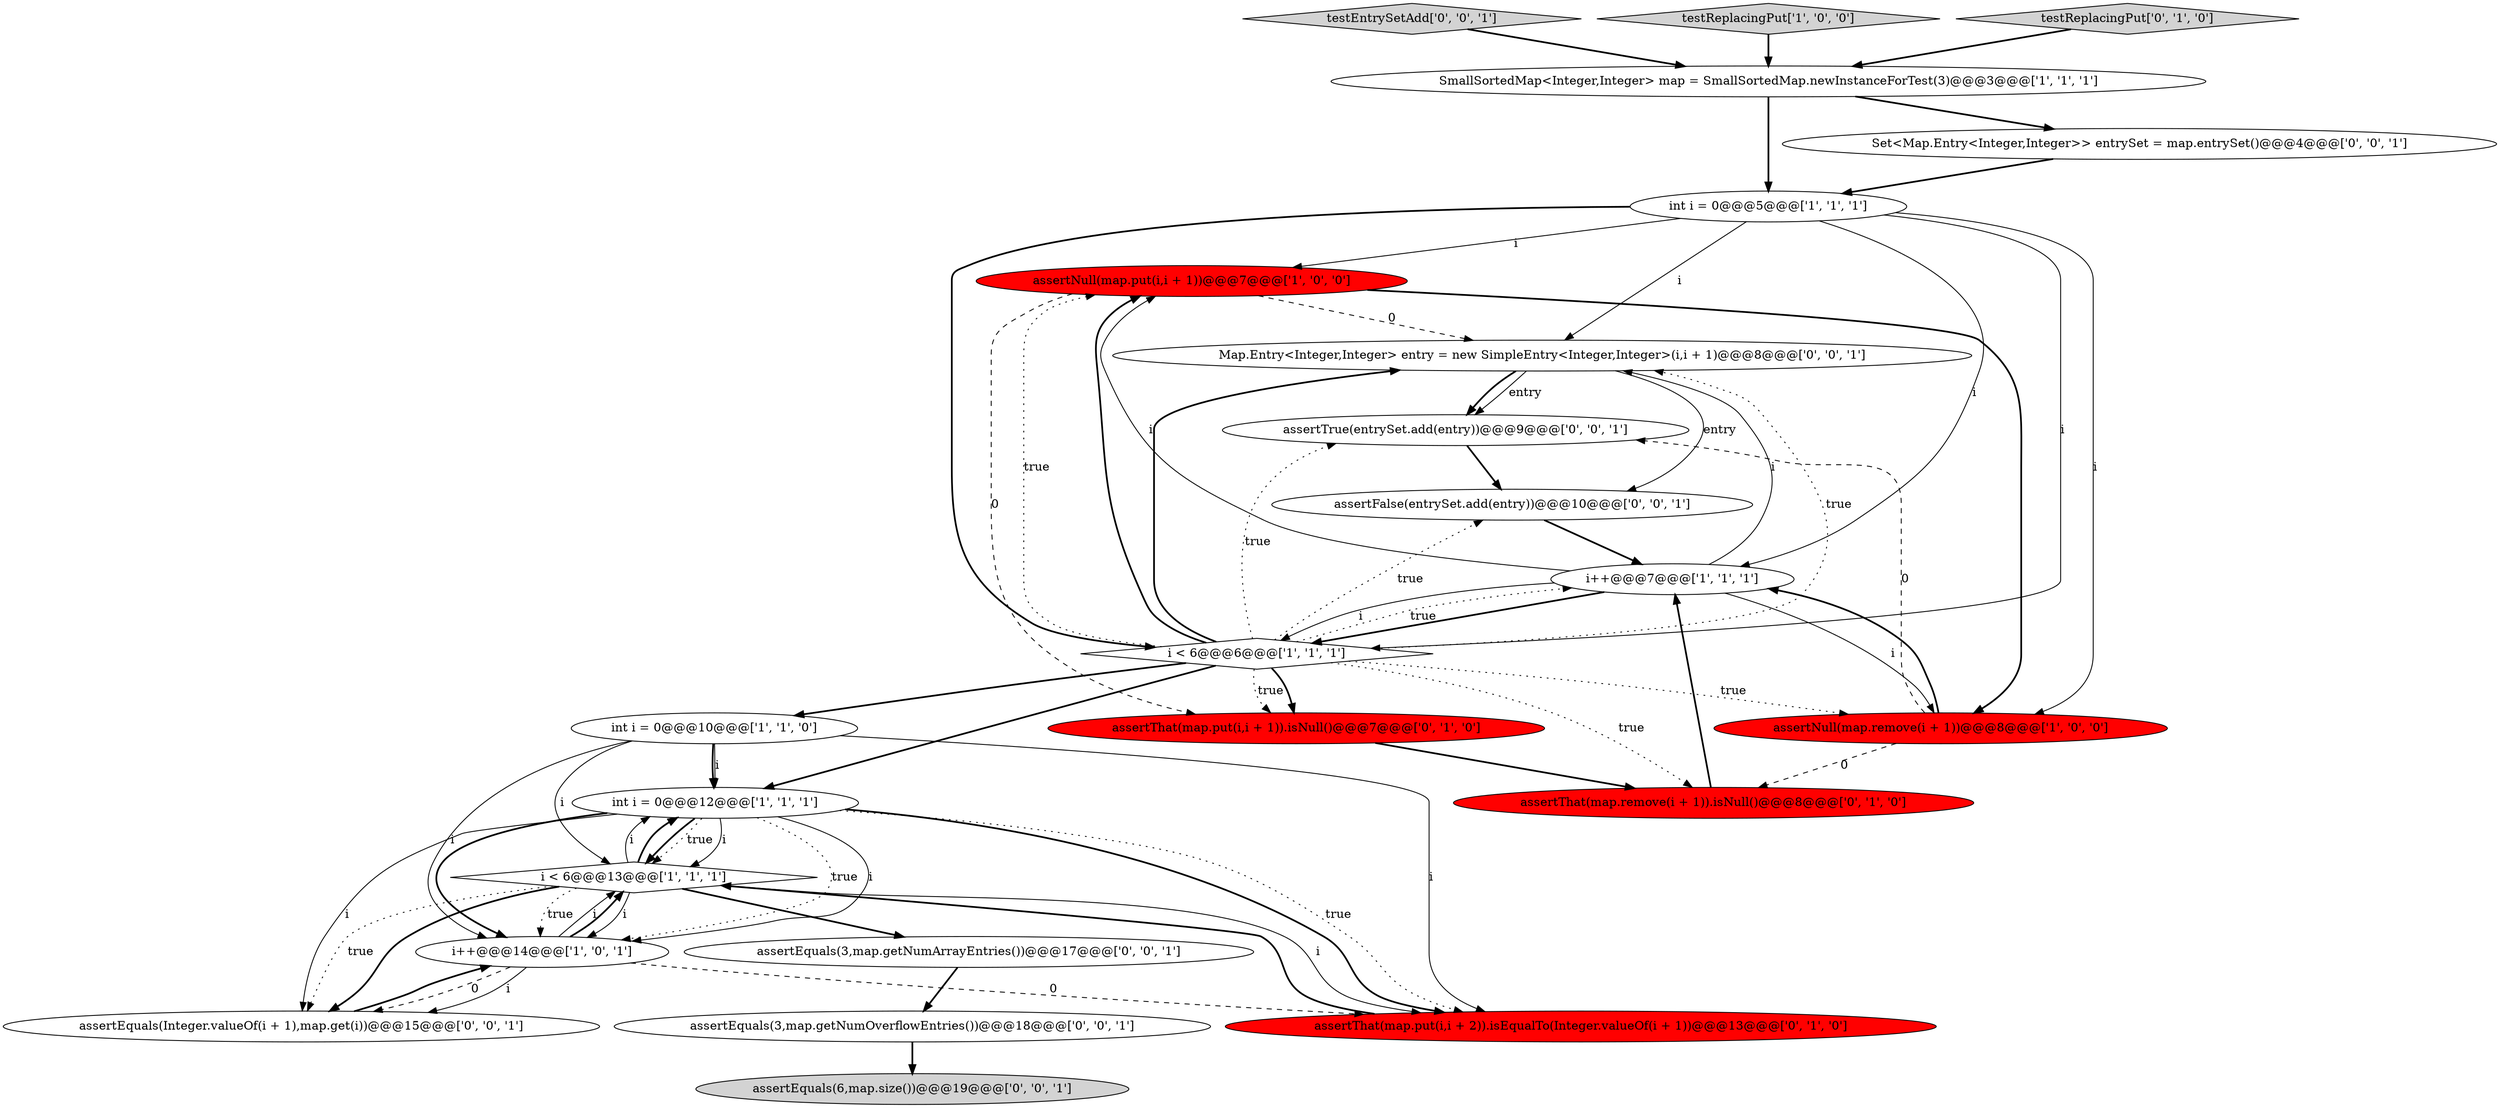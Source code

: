 digraph {
9 [style = filled, label = "assertNull(map.put(i,i + 1))@@@7@@@['1', '0', '0']", fillcolor = red, shape = ellipse image = "AAA1AAABBB1BBB"];
16 [style = filled, label = "assertEquals(6,map.size())@@@19@@@['0', '0', '1']", fillcolor = lightgray, shape = ellipse image = "AAA0AAABBB3BBB"];
18 [style = filled, label = "Map.Entry<Integer,Integer> entry = new SimpleEntry<Integer,Integer>(i,i + 1)@@@8@@@['0', '0', '1']", fillcolor = white, shape = ellipse image = "AAA0AAABBB3BBB"];
7 [style = filled, label = "i < 6@@@13@@@['1', '1', '1']", fillcolor = white, shape = diamond image = "AAA0AAABBB1BBB"];
20 [style = filled, label = "assertTrue(entrySet.add(entry))@@@9@@@['0', '0', '1']", fillcolor = white, shape = ellipse image = "AAA0AAABBB3BBB"];
15 [style = filled, label = "assertEquals(3,map.getNumArrayEntries())@@@17@@@['0', '0', '1']", fillcolor = white, shape = ellipse image = "AAA0AAABBB3BBB"];
0 [style = filled, label = "int i = 0@@@12@@@['1', '1', '1']", fillcolor = white, shape = ellipse image = "AAA0AAABBB1BBB"];
21 [style = filled, label = "assertEquals(3,map.getNumOverflowEntries())@@@18@@@['0', '0', '1']", fillcolor = white, shape = ellipse image = "AAA0AAABBB3BBB"];
6 [style = filled, label = "int i = 0@@@10@@@['1', '1', '0']", fillcolor = white, shape = ellipse image = "AAA0AAABBB1BBB"];
10 [style = filled, label = "i < 6@@@6@@@['1', '1', '1']", fillcolor = white, shape = diamond image = "AAA0AAABBB1BBB"];
4 [style = filled, label = "i++@@@14@@@['1', '0', '1']", fillcolor = white, shape = ellipse image = "AAA0AAABBB1BBB"];
17 [style = filled, label = "assertEquals(Integer.valueOf(i + 1),map.get(i))@@@15@@@['0', '0', '1']", fillcolor = white, shape = ellipse image = "AAA0AAABBB3BBB"];
12 [style = filled, label = "assertThat(map.put(i,i + 1)).isNull()@@@7@@@['0', '1', '0']", fillcolor = red, shape = ellipse image = "AAA1AAABBB2BBB"];
8 [style = filled, label = "SmallSortedMap<Integer,Integer> map = SmallSortedMap.newInstanceForTest(3)@@@3@@@['1', '1', '1']", fillcolor = white, shape = ellipse image = "AAA0AAABBB1BBB"];
23 [style = filled, label = "testEntrySetAdd['0', '0', '1']", fillcolor = lightgray, shape = diamond image = "AAA0AAABBB3BBB"];
11 [style = filled, label = "assertThat(map.remove(i + 1)).isNull()@@@8@@@['0', '1', '0']", fillcolor = red, shape = ellipse image = "AAA1AAABBB2BBB"];
5 [style = filled, label = "int i = 0@@@5@@@['1', '1', '1']", fillcolor = white, shape = ellipse image = "AAA0AAABBB1BBB"];
14 [style = filled, label = "assertThat(map.put(i,i + 2)).isEqualTo(Integer.valueOf(i + 1))@@@13@@@['0', '1', '0']", fillcolor = red, shape = ellipse image = "AAA1AAABBB2BBB"];
2 [style = filled, label = "i++@@@7@@@['1', '1', '1']", fillcolor = white, shape = ellipse image = "AAA0AAABBB1BBB"];
1 [style = filled, label = "testReplacingPut['1', '0', '0']", fillcolor = lightgray, shape = diamond image = "AAA0AAABBB1BBB"];
3 [style = filled, label = "assertNull(map.remove(i + 1))@@@8@@@['1', '0', '0']", fillcolor = red, shape = ellipse image = "AAA1AAABBB1BBB"];
19 [style = filled, label = "assertFalse(entrySet.add(entry))@@@10@@@['0', '0', '1']", fillcolor = white, shape = ellipse image = "AAA0AAABBB3BBB"];
22 [style = filled, label = "Set<Map.Entry<Integer,Integer>> entrySet = map.entrySet()@@@4@@@['0', '0', '1']", fillcolor = white, shape = ellipse image = "AAA0AAABBB3BBB"];
13 [style = filled, label = "testReplacingPut['0', '1', '0']", fillcolor = lightgray, shape = diamond image = "AAA0AAABBB2BBB"];
4->7 [style = solid, label="i"];
10->18 [style = dotted, label="true"];
5->10 [style = bold, label=""];
10->18 [style = bold, label=""];
2->9 [style = solid, label="i"];
10->12 [style = dotted, label="true"];
6->4 [style = solid, label="i"];
1->8 [style = bold, label=""];
7->17 [style = bold, label=""];
5->3 [style = solid, label="i"];
4->17 [style = dashed, label="0"];
15->21 [style = bold, label=""];
9->18 [style = dashed, label="0"];
5->2 [style = solid, label="i"];
0->4 [style = dotted, label="true"];
12->11 [style = bold, label=""];
10->3 [style = dotted, label="true"];
7->0 [style = solid, label="i"];
7->0 [style = bold, label=""];
6->0 [style = bold, label=""];
18->19 [style = solid, label="entry"];
19->2 [style = bold, label=""];
0->4 [style = solid, label="i"];
2->10 [style = solid, label="i"];
23->8 [style = bold, label=""];
6->7 [style = solid, label="i"];
2->10 [style = bold, label=""];
6->14 [style = solid, label="i"];
2->18 [style = solid, label="i"];
10->9 [style = dotted, label="true"];
10->6 [style = bold, label=""];
22->5 [style = bold, label=""];
11->2 [style = bold, label=""];
4->7 [style = bold, label=""];
2->3 [style = solid, label="i"];
7->4 [style = solid, label="i"];
8->22 [style = bold, label=""];
14->7 [style = bold, label=""];
0->7 [style = bold, label=""];
6->0 [style = solid, label="i"];
4->17 [style = solid, label="i"];
0->17 [style = solid, label="i"];
18->20 [style = bold, label=""];
0->14 [style = bold, label=""];
8->5 [style = bold, label=""];
3->2 [style = bold, label=""];
10->2 [style = dotted, label="true"];
0->4 [style = bold, label=""];
10->12 [style = bold, label=""];
10->11 [style = dotted, label="true"];
10->20 [style = dotted, label="true"];
10->19 [style = dotted, label="true"];
10->0 [style = bold, label=""];
7->4 [style = dotted, label="true"];
3->20 [style = dashed, label="0"];
5->18 [style = solid, label="i"];
21->16 [style = bold, label=""];
9->3 [style = bold, label=""];
7->15 [style = bold, label=""];
0->14 [style = dotted, label="true"];
4->14 [style = dashed, label="0"];
10->9 [style = bold, label=""];
9->12 [style = dashed, label="0"];
0->7 [style = dotted, label="true"];
13->8 [style = bold, label=""];
20->19 [style = bold, label=""];
7->17 [style = dotted, label="true"];
18->20 [style = solid, label="entry"];
5->10 [style = solid, label="i"];
17->4 [style = bold, label=""];
3->11 [style = dashed, label="0"];
0->7 [style = solid, label="i"];
7->14 [style = solid, label="i"];
5->9 [style = solid, label="i"];
}
